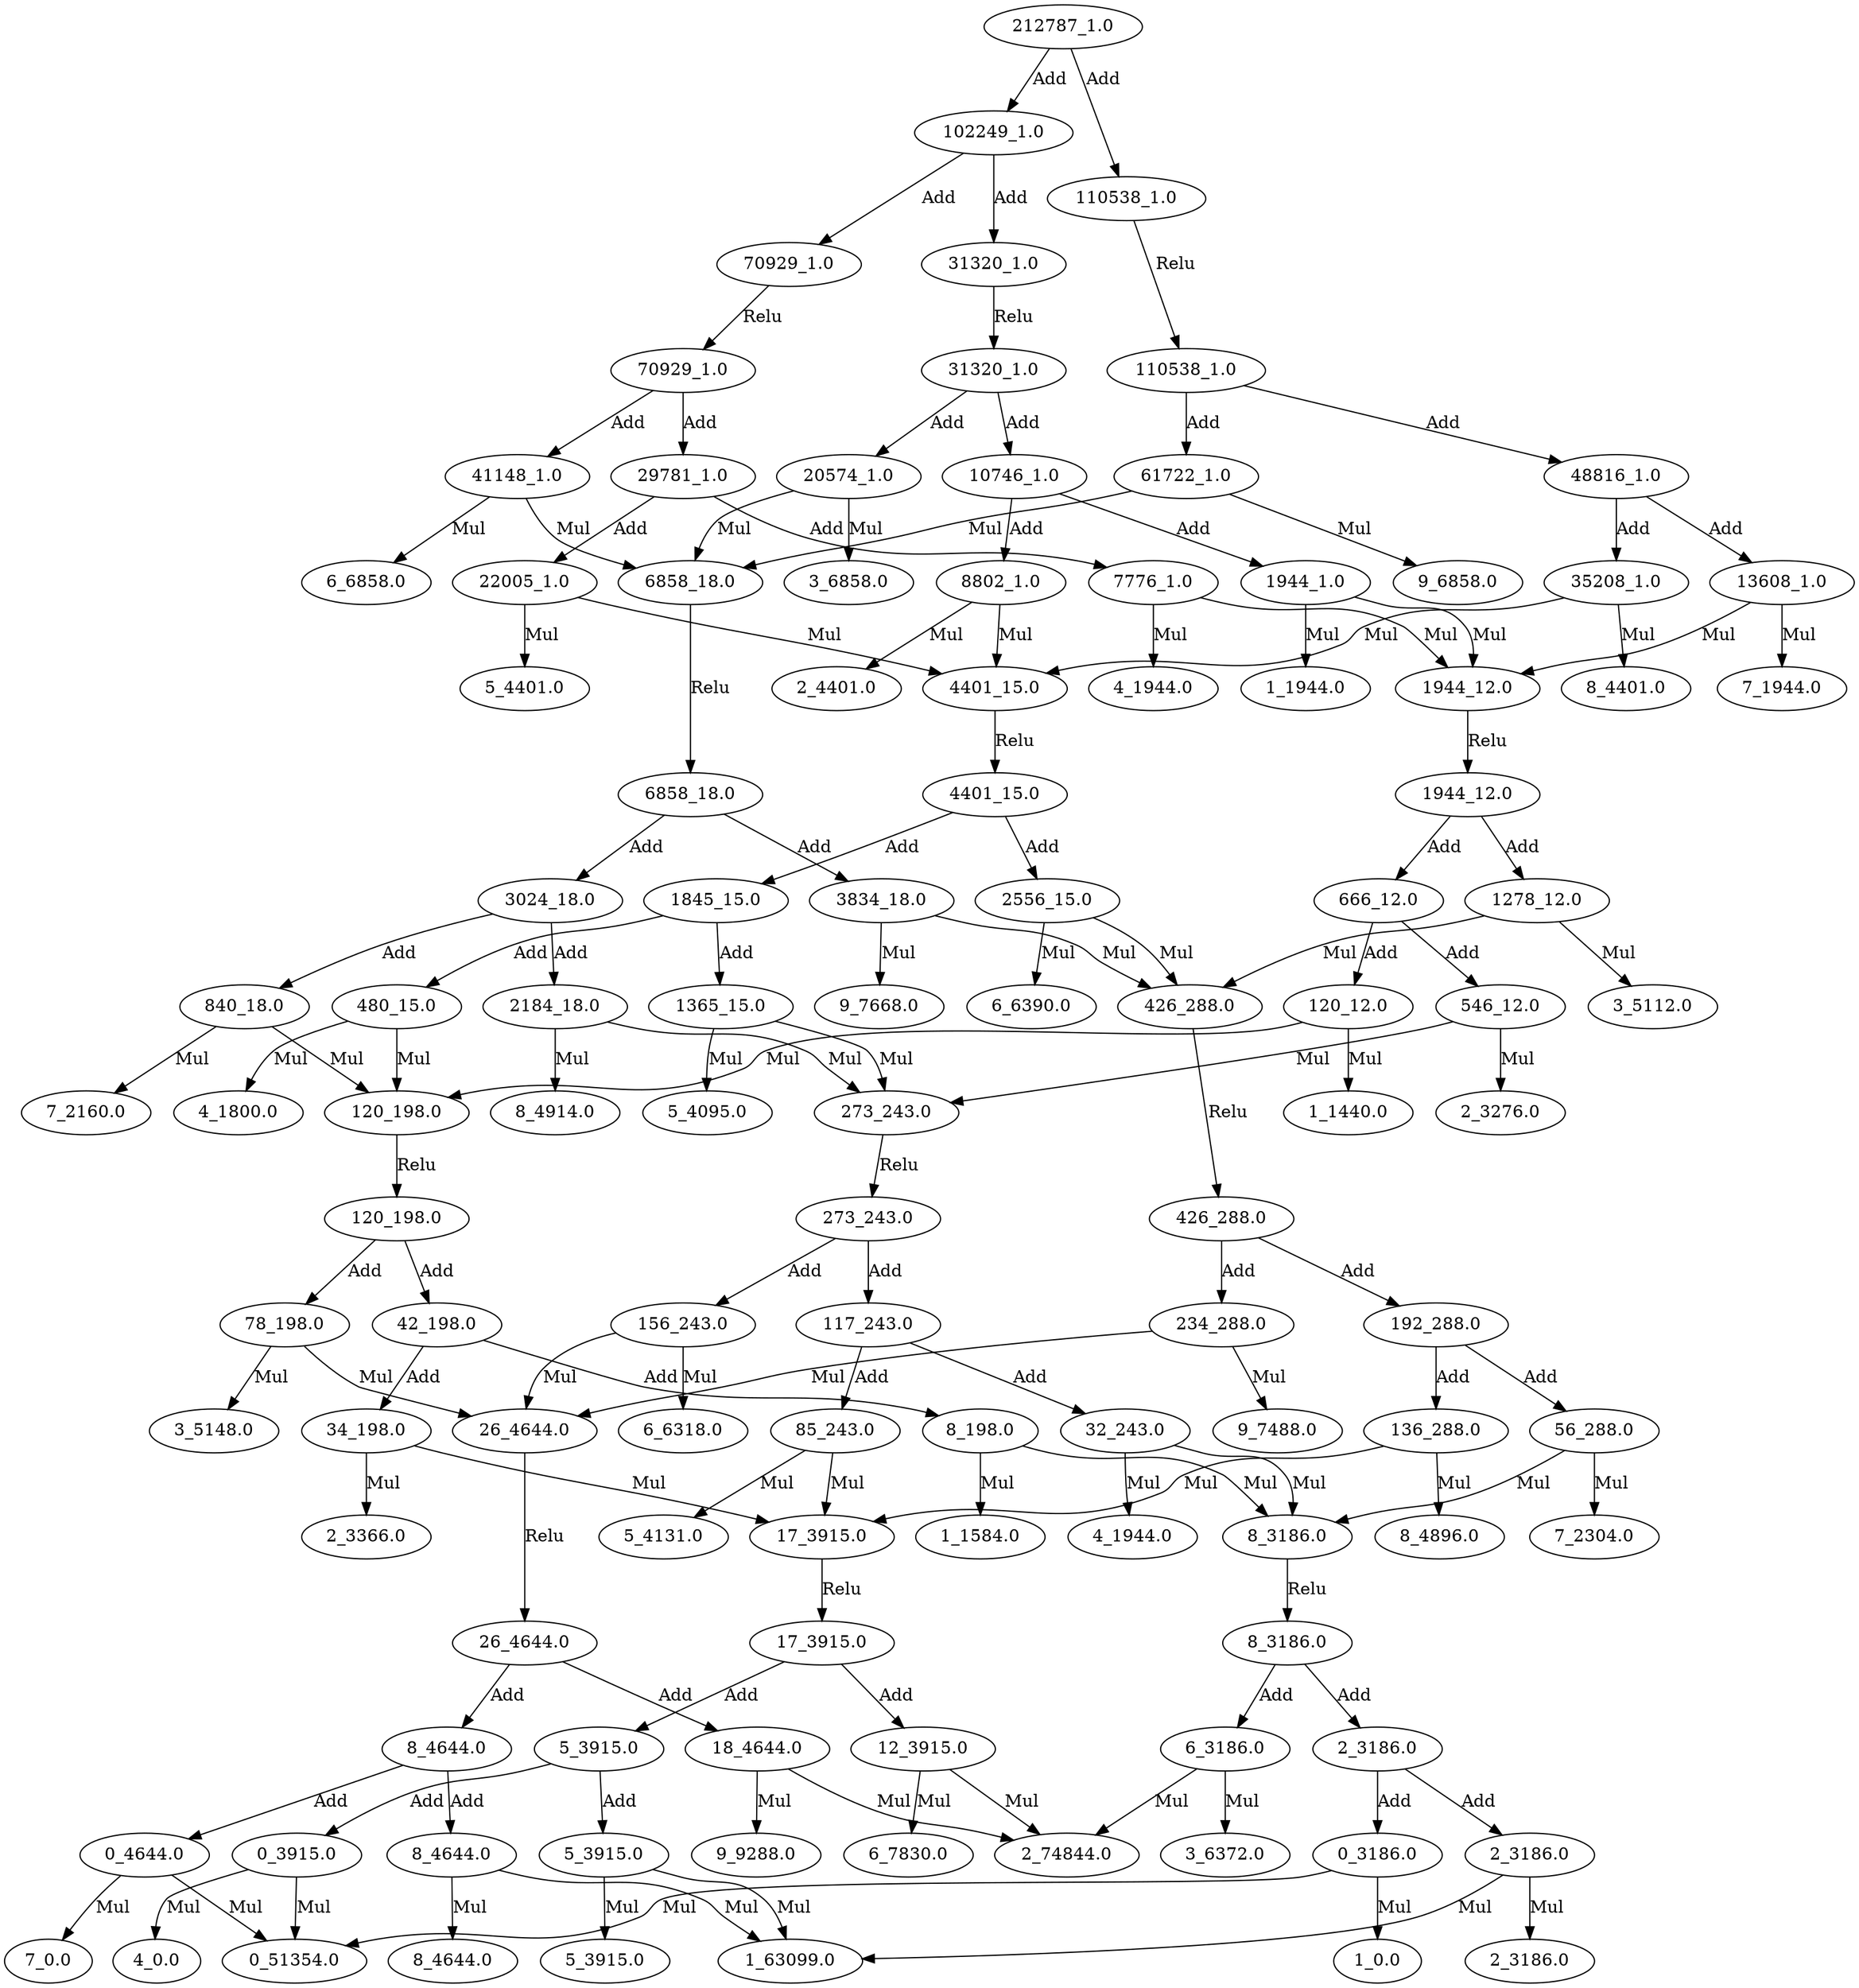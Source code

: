 digraph{
N0[label="0_3186.0"]
N1[label="2_3186.0"]
N2[label="6_3186.0"]
N3[label="2_3186.0"]
N4[label="8_3186.0"]
N5[label="0_3915.0"]
N6[label="5_3915.0"]
N7[label="12_3915.0"]
N8[label="5_3915.0"]
N9[label="17_3915.0"]
N10[label="0_4644.0"]
N11[label="8_4644.0"]
N12[label="18_4644.0"]
N13[label="8_4644.0"]
N14[label="26_4644.0"]
N15[label="8_3186.0"]
N16[label="17_3915.0"]
N17[label="26_4644.0"]
N18[label="8_198.0"]
N19[label="34_198.0"]
N20[label="78_198.0"]
N21[label="42_198.0"]
N22[label="120_198.0"]
N23[label="32_243.0"]
N24[label="85_243.0"]
N25[label="156_243.0"]
N26[label="117_243.0"]
N27[label="273_243.0"]
N28[label="56_288.0"]
N29[label="136_288.0"]
N30[label="234_288.0"]
N31[label="192_288.0"]
N32[label="426_288.0"]
N33[label="120_198.0"]
N34[label="273_243.0"]
N35[label="426_288.0"]
N36[label="120_12.0"]
N37[label="546_12.0"]
N38[label="1278_12.0"]
N39[label="666_12.0"]
N40[label="1944_12.0"]
N41[label="480_15.0"]
N42[label="1365_15.0"]
N43[label="2556_15.0"]
N44[label="1845_15.0"]
N45[label="4401_15.0"]
N46[label="840_18.0"]
N47[label="2184_18.0"]
N48[label="3834_18.0"]
N49[label="3024_18.0"]
N50[label="6858_18.0"]
N51[label="1944_12.0"]
N52[label="4401_15.0"]
N53[label="6858_18.0"]
N54[label="1944_1.0"]
N55[label="8802_1.0"]
N56[label="20574_1.0"]
N57[label="10746_1.0"]
N58[label="31320_1.0"]
N59[label="7776_1.0"]
N60[label="22005_1.0"]
N61[label="41148_1.0"]
N62[label="29781_1.0"]
N63[label="70929_1.0"]
N64[label="13608_1.0"]
N65[label="35208_1.0"]
N66[label="61722_1.0"]
N67[label="48816_1.0"]
N68[label="110538_1.0"]
N69[label="31320_1.0"]
N70[label="70929_1.0"]
N71[label="110538_1.0"]
N72[label="102249_1.0"]
N73[label="212787_1.0"]
N74[label="0_51354.0"]
N75[label="1_63099.0"]
N76[label="2_74844.0"]
N77[label="1_0.0"]
N78[label="2_3186.0"]
N79[label="3_6372.0"]
N80[label="4_0.0"]
N81[label="5_3915.0"]
N82[label="6_7830.0"]
N83[label="7_0.0"]
N84[label="8_4644.0"]
N85[label="9_9288.0"]
N86[label="1_1584.0"]
N87[label="2_3366.0"]
N88[label="3_5148.0"]
N89[label="4_1944.0"]
N90[label="5_4131.0"]
N91[label="6_6318.0"]
N92[label="7_2304.0"]
N93[label="8_4896.0"]
N94[label="9_7488.0"]
N95[label="1_1440.0"]
N96[label="2_3276.0"]
N97[label="3_5112.0"]
N98[label="4_1800.0"]
N99[label="5_4095.0"]
N100[label="6_6390.0"]
N101[label="7_2160.0"]
N102[label="8_4914.0"]
N103[label="9_7668.0"]
N104[label="1_1944.0"]
N105[label="2_4401.0"]
N106[label="3_6858.0"]
N107[label="4_1944.0"]
N108[label="5_4401.0"]
N109[label="6_6858.0"]
N110[label="7_1944.0"]
N111[label="8_4401.0"]
N112[label="9_6858.0"]
N0->N77[label="Mul"]
N0->N74[label="Mul"]
N1->N78[label="Mul"]
N1->N75[label="Mul"]
N2->N79[label="Mul"]
N2->N76[label="Mul"]
N3->N1[label="Add"]
N3->N0[label="Add"]
N4->N2[label="Add"]
N4->N3[label="Add"]
N5->N80[label="Mul"]
N5->N74[label="Mul"]
N6->N81[label="Mul"]
N6->N75[label="Mul"]
N7->N82[label="Mul"]
N7->N76[label="Mul"]
N8->N6[label="Add"]
N8->N5[label="Add"]
N9->N7[label="Add"]
N9->N8[label="Add"]
N10->N83[label="Mul"]
N10->N74[label="Mul"]
N11->N84[label="Mul"]
N11->N75[label="Mul"]
N12->N85[label="Mul"]
N12->N76[label="Mul"]
N13->N11[label="Add"]
N13->N10[label="Add"]
N14->N12[label="Add"]
N14->N13[label="Add"]
N15->N4[label="Relu"]
N16->N9[label="Relu"]
N17->N14[label="Relu"]
N18->N86[label="Mul"]
N18->N15[label="Mul"]
N19->N87[label="Mul"]
N19->N16[label="Mul"]
N20->N88[label="Mul"]
N20->N17[label="Mul"]
N21->N19[label="Add"]
N21->N18[label="Add"]
N22->N20[label="Add"]
N22->N21[label="Add"]
N23->N89[label="Mul"]
N23->N15[label="Mul"]
N24->N90[label="Mul"]
N24->N16[label="Mul"]
N25->N91[label="Mul"]
N25->N17[label="Mul"]
N26->N24[label="Add"]
N26->N23[label="Add"]
N27->N25[label="Add"]
N27->N26[label="Add"]
N28->N92[label="Mul"]
N28->N15[label="Mul"]
N29->N93[label="Mul"]
N29->N16[label="Mul"]
N30->N94[label="Mul"]
N30->N17[label="Mul"]
N31->N29[label="Add"]
N31->N28[label="Add"]
N32->N30[label="Add"]
N32->N31[label="Add"]
N33->N22[label="Relu"]
N34->N27[label="Relu"]
N35->N32[label="Relu"]
N36->N95[label="Mul"]
N36->N33[label="Mul"]
N37->N96[label="Mul"]
N37->N34[label="Mul"]
N38->N97[label="Mul"]
N38->N35[label="Mul"]
N39->N37[label="Add"]
N39->N36[label="Add"]
N40->N38[label="Add"]
N40->N39[label="Add"]
N41->N98[label="Mul"]
N41->N33[label="Mul"]
N42->N99[label="Mul"]
N42->N34[label="Mul"]
N43->N100[label="Mul"]
N43->N35[label="Mul"]
N44->N42[label="Add"]
N44->N41[label="Add"]
N45->N43[label="Add"]
N45->N44[label="Add"]
N46->N101[label="Mul"]
N46->N33[label="Mul"]
N47->N102[label="Mul"]
N47->N34[label="Mul"]
N48->N103[label="Mul"]
N48->N35[label="Mul"]
N49->N47[label="Add"]
N49->N46[label="Add"]
N50->N48[label="Add"]
N50->N49[label="Add"]
N51->N40[label="Relu"]
N52->N45[label="Relu"]
N53->N50[label="Relu"]
N54->N104[label="Mul"]
N54->N51[label="Mul"]
N55->N105[label="Mul"]
N55->N52[label="Mul"]
N56->N106[label="Mul"]
N56->N53[label="Mul"]
N57->N55[label="Add"]
N57->N54[label="Add"]
N58->N56[label="Add"]
N58->N57[label="Add"]
N59->N107[label="Mul"]
N59->N51[label="Mul"]
N60->N108[label="Mul"]
N60->N52[label="Mul"]
N61->N109[label="Mul"]
N61->N53[label="Mul"]
N62->N60[label="Add"]
N62->N59[label="Add"]
N63->N61[label="Add"]
N63->N62[label="Add"]
N64->N110[label="Mul"]
N64->N51[label="Mul"]
N65->N111[label="Mul"]
N65->N52[label="Mul"]
N66->N112[label="Mul"]
N66->N53[label="Mul"]
N67->N65[label="Add"]
N67->N64[label="Add"]
N68->N66[label="Add"]
N68->N67[label="Add"]
N69->N58[label="Relu"]
N70->N63[label="Relu"]
N71->N68[label="Relu"]
N72->N70[label="Add"]
N72->N69[label="Add"]
N73->N71[label="Add"]
N73->N72[label="Add"]
}
